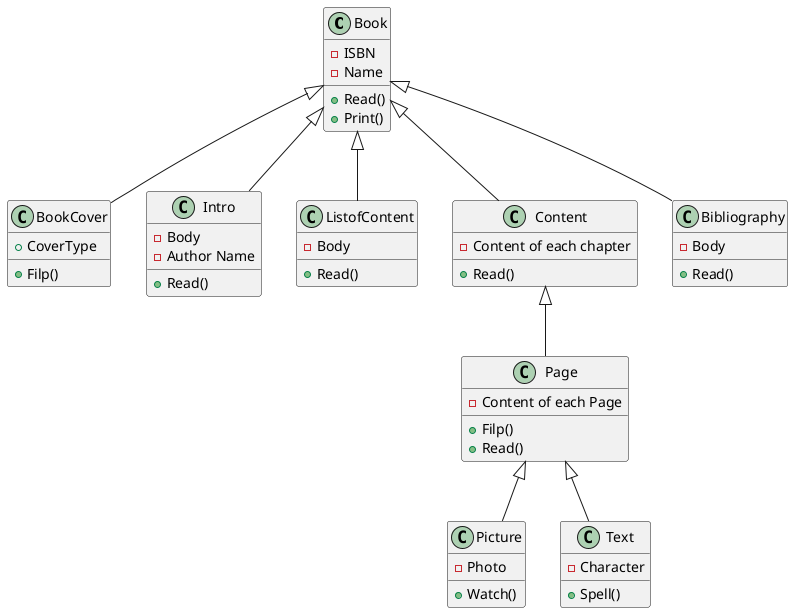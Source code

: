 @startuml 015

class Book{
    - ISBN 
    - Name
    + Read()
    + Print()
}
 
class BookCover{
    + CoverType
    + Filp()
}

class Intro{
    - Body
    - Author Name
    + Read()
}

class ListofContent{
    - Body
    + Read()
}

class Content{
    - Content of each chapter
    + Read()
}

class Bibliography{
    - Body
    + Read()
}

class Page{
    - Content of each Page
    + Filp()
    + Read()
}

class Picture{
    - Photo
    + Watch()
}

class Text{
    - Character
    + Spell()
}

Book <|-- BookCover
Book <|-- Intro
Book <|-- ListofContent
Book <|-- Content
Book <|-- Bibliography
Content <|-- Page
Page <|-- Text
Page <|-- Picture
@enduml 